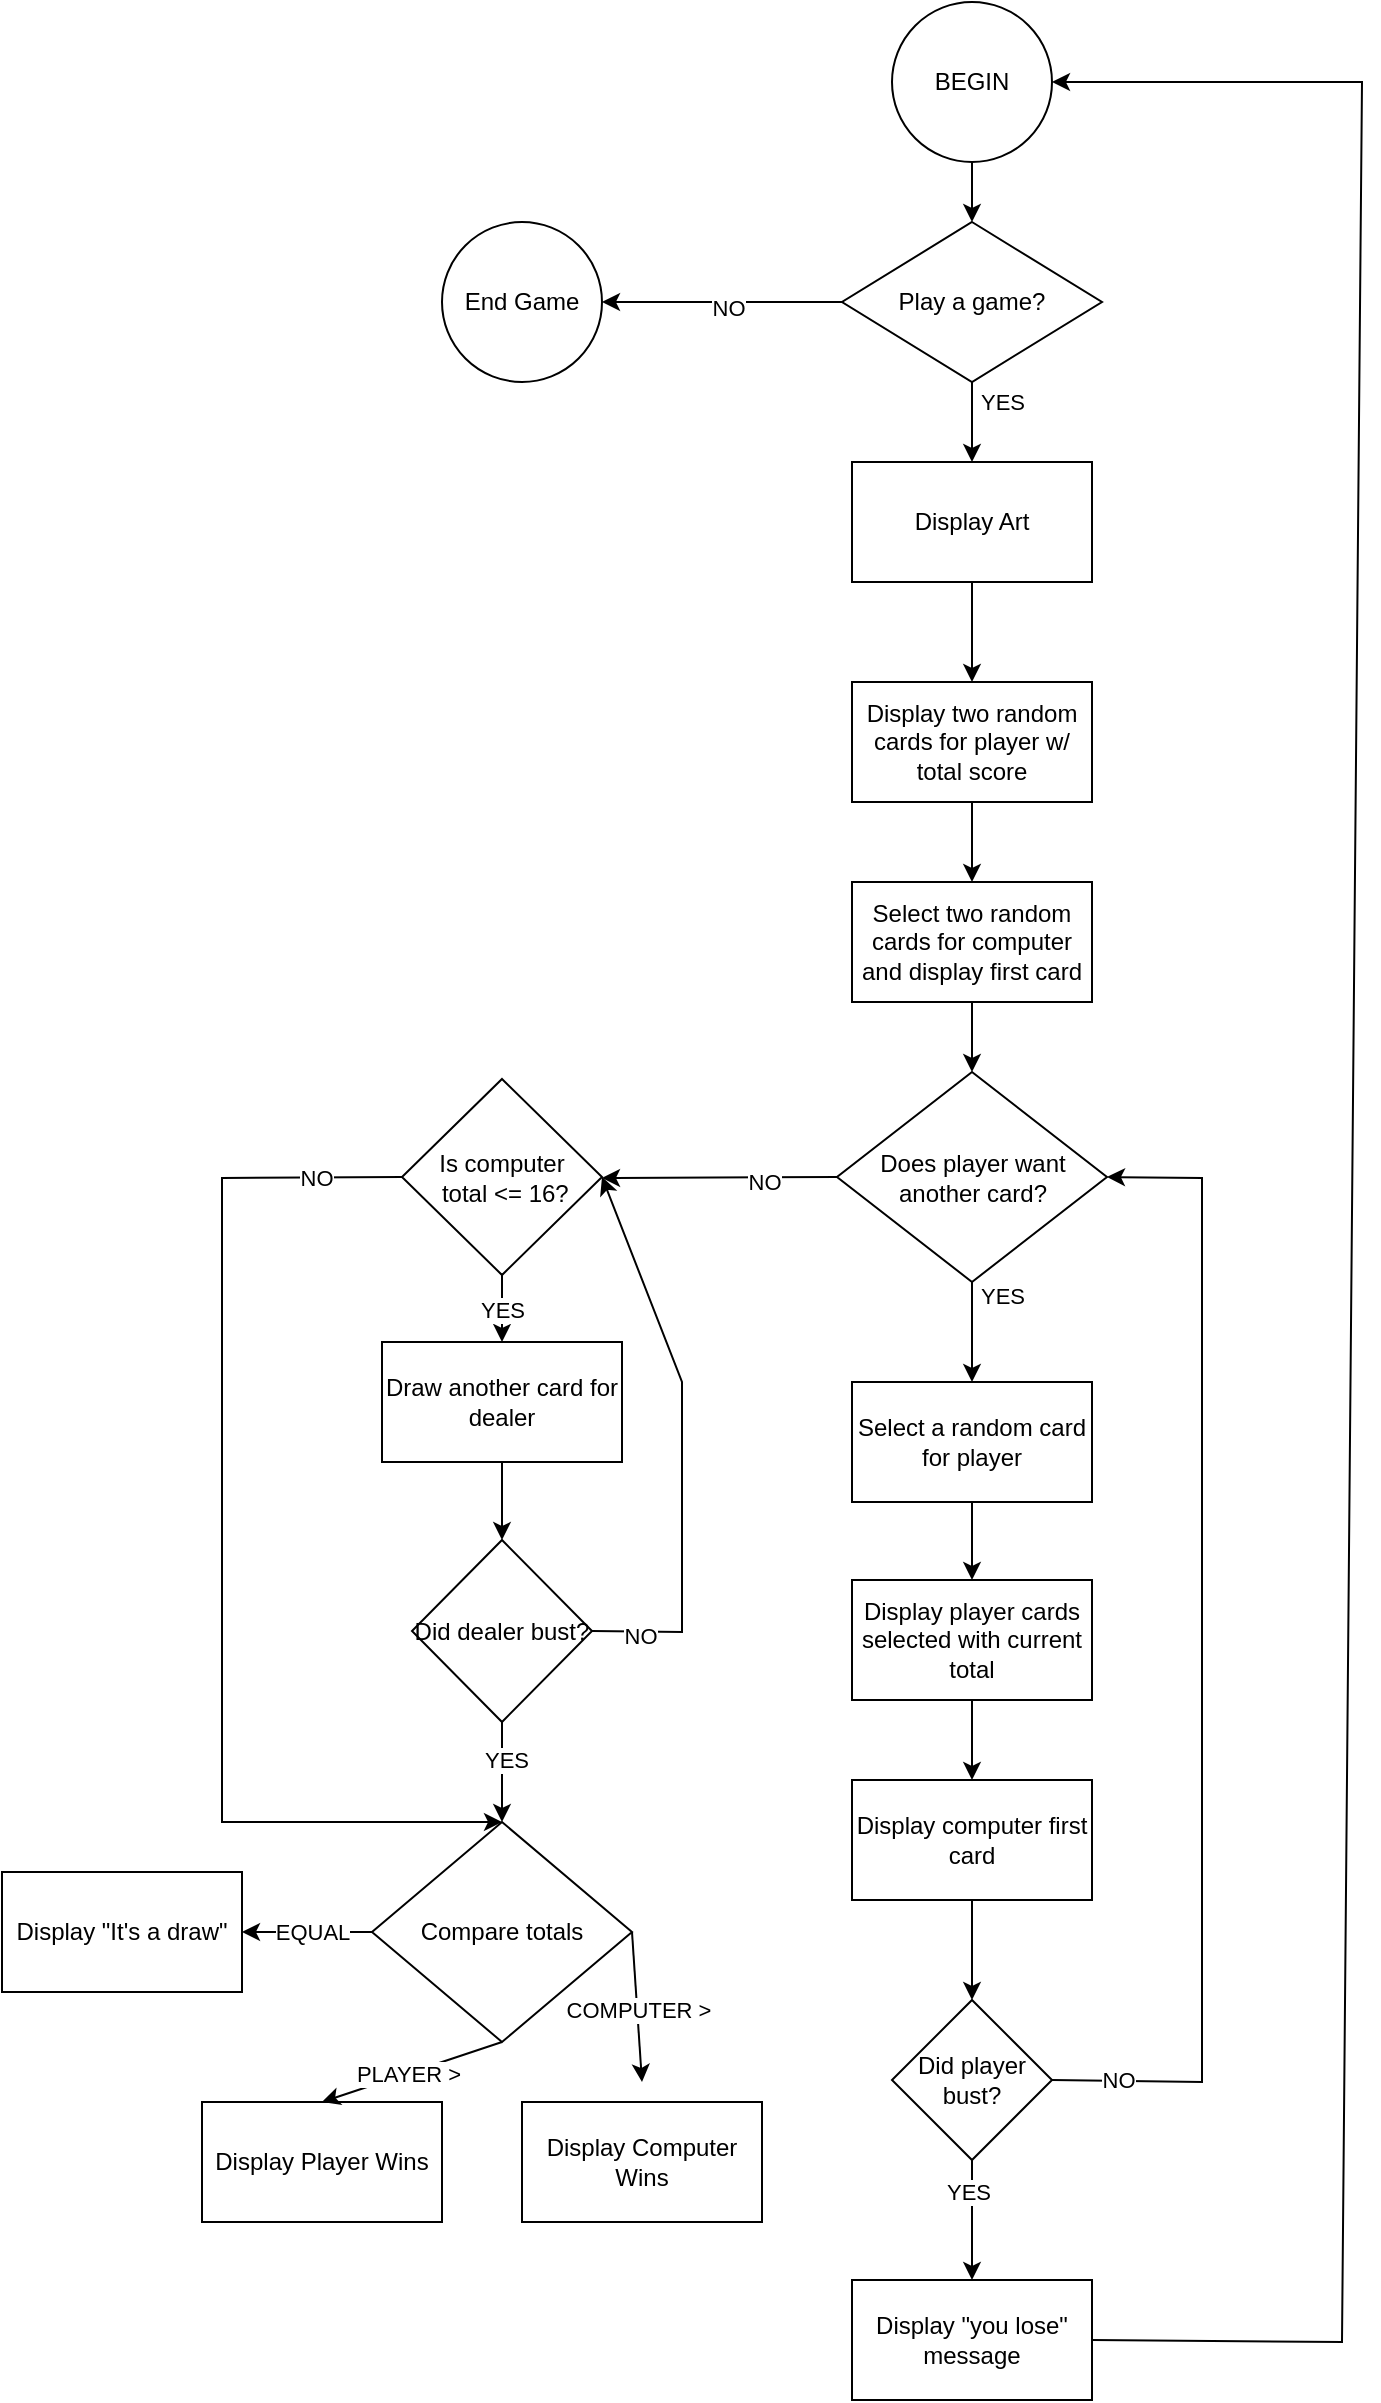 <mxfile version="26.0.11">
  <diagram id="C5RBs43oDa-KdzZeNtuy" name="Page-1">
    <mxGraphModel dx="2030" dy="1818" grid="1" gridSize="10" guides="1" tooltips="1" connect="1" arrows="1" fold="1" page="1" pageScale="1" pageWidth="827" pageHeight="1169" math="0" shadow="0">
      <root>
        <mxCell id="WIyWlLk6GJQsqaUBKTNV-0" />
        <mxCell id="WIyWlLk6GJQsqaUBKTNV-1" parent="WIyWlLk6GJQsqaUBKTNV-0" />
        <mxCell id="KUlqm_Rh8vLC3z45I6Um-0" value="&lt;div&gt;Play a game?&lt;/div&gt;" style="rhombus;whiteSpace=wrap;html=1;" vertex="1" parent="WIyWlLk6GJQsqaUBKTNV-1">
          <mxGeometry x="270" y="80" width="130" height="80" as="geometry" />
        </mxCell>
        <mxCell id="KUlqm_Rh8vLC3z45I6Um-1" value="Display Art" style="rounded=0;whiteSpace=wrap;html=1;" vertex="1" parent="WIyWlLk6GJQsqaUBKTNV-1">
          <mxGeometry x="275" y="200" width="120" height="60" as="geometry" />
        </mxCell>
        <mxCell id="KUlqm_Rh8vLC3z45I6Um-2" value="&lt;div&gt;Display two random&lt;/div&gt;&lt;div&gt;cards for player w/ total score&lt;/div&gt;" style="rounded=0;whiteSpace=wrap;html=1;" vertex="1" parent="WIyWlLk6GJQsqaUBKTNV-1">
          <mxGeometry x="275" y="310" width="120" height="60" as="geometry" />
        </mxCell>
        <mxCell id="KUlqm_Rh8vLC3z45I6Um-3" value="Select two random cards for computer and display first card" style="rounded=0;whiteSpace=wrap;html=1;" vertex="1" parent="WIyWlLk6GJQsqaUBKTNV-1">
          <mxGeometry x="275" y="410" width="120" height="60" as="geometry" />
        </mxCell>
        <mxCell id="KUlqm_Rh8vLC3z45I6Um-4" value="Does player want another card?" style="rhombus;whiteSpace=wrap;html=1;" vertex="1" parent="WIyWlLk6GJQsqaUBKTNV-1">
          <mxGeometry x="267.5" y="505" width="135" height="105" as="geometry" />
        </mxCell>
        <mxCell id="KUlqm_Rh8vLC3z45I6Um-5" value="" style="endArrow=classic;html=1;rounded=0;exitX=0.5;exitY=1;exitDx=0;exitDy=0;" edge="1" parent="WIyWlLk6GJQsqaUBKTNV-1" source="KUlqm_Rh8vLC3z45I6Um-0" target="KUlqm_Rh8vLC3z45I6Um-1">
          <mxGeometry width="50" height="50" relative="1" as="geometry">
            <mxPoint x="390" y="440" as="sourcePoint" />
            <mxPoint x="440" y="390" as="targetPoint" />
          </mxGeometry>
        </mxCell>
        <mxCell id="KUlqm_Rh8vLC3z45I6Um-8" value="YES" style="edgeLabel;html=1;align=center;verticalAlign=middle;resizable=0;points=[];" vertex="1" connectable="0" parent="KUlqm_Rh8vLC3z45I6Um-5">
          <mxGeometry x="0.2" relative="1" as="geometry">
            <mxPoint x="15" y="-14" as="offset" />
          </mxGeometry>
        </mxCell>
        <mxCell id="KUlqm_Rh8vLC3z45I6Um-6" value="" style="endArrow=classic;html=1;rounded=0;exitX=0.5;exitY=1;exitDx=0;exitDy=0;" edge="1" parent="WIyWlLk6GJQsqaUBKTNV-1" source="KUlqm_Rh8vLC3z45I6Um-1" target="KUlqm_Rh8vLC3z45I6Um-2">
          <mxGeometry width="50" height="50" relative="1" as="geometry">
            <mxPoint x="390" y="440" as="sourcePoint" />
            <mxPoint x="440" y="390" as="targetPoint" />
          </mxGeometry>
        </mxCell>
        <mxCell id="KUlqm_Rh8vLC3z45I6Um-7" value="" style="endArrow=classic;html=1;rounded=0;exitX=0.5;exitY=1;exitDx=0;exitDy=0;" edge="1" parent="WIyWlLk6GJQsqaUBKTNV-1" source="KUlqm_Rh8vLC3z45I6Um-2">
          <mxGeometry width="50" height="50" relative="1" as="geometry">
            <mxPoint x="390" y="440" as="sourcePoint" />
            <mxPoint x="335" y="410" as="targetPoint" />
          </mxGeometry>
        </mxCell>
        <mxCell id="KUlqm_Rh8vLC3z45I6Um-10" value="" style="endArrow=classic;html=1;rounded=0;exitX=0.5;exitY=1;exitDx=0;exitDy=0;entryX=0.5;entryY=0;entryDx=0;entryDy=0;" edge="1" parent="WIyWlLk6GJQsqaUBKTNV-1" source="KUlqm_Rh8vLC3z45I6Um-3" target="KUlqm_Rh8vLC3z45I6Um-4">
          <mxGeometry width="50" height="50" relative="1" as="geometry">
            <mxPoint x="290" y="380" as="sourcePoint" />
            <mxPoint x="340" y="330" as="targetPoint" />
          </mxGeometry>
        </mxCell>
        <mxCell id="KUlqm_Rh8vLC3z45I6Um-11" value="" style="endArrow=classic;html=1;rounded=0;exitX=0;exitY=0.5;exitDx=0;exitDy=0;entryX=1;entryY=0.5;entryDx=0;entryDy=0;" edge="1" parent="WIyWlLk6GJQsqaUBKTNV-1" source="KUlqm_Rh8vLC3z45I6Um-0" target="KUlqm_Rh8vLC3z45I6Um-28">
          <mxGeometry width="50" height="50" relative="1" as="geometry">
            <mxPoint x="360" y="380" as="sourcePoint" />
            <mxPoint x="170" y="120" as="targetPoint" />
          </mxGeometry>
        </mxCell>
        <mxCell id="KUlqm_Rh8vLC3z45I6Um-12" value="NO" style="edgeLabel;html=1;align=center;verticalAlign=middle;resizable=0;points=[];" vertex="1" connectable="0" parent="KUlqm_Rh8vLC3z45I6Um-11">
          <mxGeometry x="-0.044" y="3" relative="1" as="geometry">
            <mxPoint as="offset" />
          </mxGeometry>
        </mxCell>
        <mxCell id="KUlqm_Rh8vLC3z45I6Um-13" value="Display player cards selected with current total" style="rounded=0;whiteSpace=wrap;html=1;" vertex="1" parent="WIyWlLk6GJQsqaUBKTNV-1">
          <mxGeometry x="275" y="759" width="120" height="60" as="geometry" />
        </mxCell>
        <mxCell id="KUlqm_Rh8vLC3z45I6Um-14" value="" style="endArrow=classic;html=1;rounded=0;exitX=0.5;exitY=1;exitDx=0;exitDy=0;" edge="1" parent="WIyWlLk6GJQsqaUBKTNV-1" source="KUlqm_Rh8vLC3z45I6Um-4" target="KUlqm_Rh8vLC3z45I6Um-32">
          <mxGeometry width="50" height="50" relative="1" as="geometry">
            <mxPoint x="300" y="610" as="sourcePoint" />
            <mxPoint x="335" y="660" as="targetPoint" />
          </mxGeometry>
        </mxCell>
        <mxCell id="KUlqm_Rh8vLC3z45I6Um-15" value="YES" style="edgeLabel;html=1;align=center;verticalAlign=middle;resizable=0;points=[];" vertex="1" connectable="0" parent="KUlqm_Rh8vLC3z45I6Um-14">
          <mxGeometry x="-0.29" y="2" relative="1" as="geometry">
            <mxPoint x="13" y="-11" as="offset" />
          </mxGeometry>
        </mxCell>
        <mxCell id="KUlqm_Rh8vLC3z45I6Um-16" value="Display computer first card" style="rounded=0;whiteSpace=wrap;html=1;" vertex="1" parent="WIyWlLk6GJQsqaUBKTNV-1">
          <mxGeometry x="275" y="859" width="120" height="60" as="geometry" />
        </mxCell>
        <mxCell id="KUlqm_Rh8vLC3z45I6Um-17" value="Did player bust?" style="rhombus;whiteSpace=wrap;html=1;" vertex="1" parent="WIyWlLk6GJQsqaUBKTNV-1">
          <mxGeometry x="295" y="969" width="80" height="80" as="geometry" />
        </mxCell>
        <mxCell id="KUlqm_Rh8vLC3z45I6Um-18" value="" style="endArrow=classic;html=1;rounded=0;entryX=0.5;entryY=0;entryDx=0;entryDy=0;exitX=0.5;exitY=1;exitDx=0;exitDy=0;" edge="1" parent="WIyWlLk6GJQsqaUBKTNV-1" source="KUlqm_Rh8vLC3z45I6Um-13" target="KUlqm_Rh8vLC3z45I6Um-16">
          <mxGeometry width="50" height="50" relative="1" as="geometry">
            <mxPoint x="160" y="809" as="sourcePoint" />
            <mxPoint x="210" y="759" as="targetPoint" />
          </mxGeometry>
        </mxCell>
        <mxCell id="KUlqm_Rh8vLC3z45I6Um-19" value="" style="endArrow=classic;html=1;rounded=0;entryX=0.5;entryY=0;entryDx=0;entryDy=0;exitX=0.5;exitY=1;exitDx=0;exitDy=0;" edge="1" parent="WIyWlLk6GJQsqaUBKTNV-1" source="KUlqm_Rh8vLC3z45I6Um-16" target="KUlqm_Rh8vLC3z45I6Um-17">
          <mxGeometry width="50" height="50" relative="1" as="geometry">
            <mxPoint x="160" y="809" as="sourcePoint" />
            <mxPoint x="210" y="759" as="targetPoint" />
          </mxGeometry>
        </mxCell>
        <mxCell id="KUlqm_Rh8vLC3z45I6Um-20" value="Display &quot;you lose&quot; message" style="rounded=0;whiteSpace=wrap;html=1;" vertex="1" parent="WIyWlLk6GJQsqaUBKTNV-1">
          <mxGeometry x="275" y="1109" width="120" height="60" as="geometry" />
        </mxCell>
        <mxCell id="KUlqm_Rh8vLC3z45I6Um-21" value="" style="endArrow=classic;html=1;rounded=0;" edge="1" parent="WIyWlLk6GJQsqaUBKTNV-1" source="KUlqm_Rh8vLC3z45I6Um-17" target="KUlqm_Rh8vLC3z45I6Um-20">
          <mxGeometry width="50" height="50" relative="1" as="geometry">
            <mxPoint x="160" y="999" as="sourcePoint" />
            <mxPoint x="210" y="949" as="targetPoint" />
          </mxGeometry>
        </mxCell>
        <mxCell id="KUlqm_Rh8vLC3z45I6Um-23" value="YES" style="edgeLabel;html=1;align=center;verticalAlign=middle;resizable=0;points=[];" vertex="1" connectable="0" parent="KUlqm_Rh8vLC3z45I6Um-21">
          <mxGeometry x="-0.465" y="-2" relative="1" as="geometry">
            <mxPoint as="offset" />
          </mxGeometry>
        </mxCell>
        <mxCell id="KUlqm_Rh8vLC3z45I6Um-22" value="" style="endArrow=classic;html=1;rounded=0;exitX=1;exitY=0.5;exitDx=0;exitDy=0;entryX=1;entryY=0.5;entryDx=0;entryDy=0;" edge="1" parent="WIyWlLk6GJQsqaUBKTNV-1" source="KUlqm_Rh8vLC3z45I6Um-17" target="KUlqm_Rh8vLC3z45I6Um-4">
          <mxGeometry width="50" height="50" relative="1" as="geometry">
            <mxPoint x="160" y="910" as="sourcePoint" />
            <mxPoint x="530" y="520" as="targetPoint" />
            <Array as="points">
              <mxPoint x="450" y="1010" />
              <mxPoint x="450" y="750" />
              <mxPoint x="450" y="558" />
            </Array>
          </mxGeometry>
        </mxCell>
        <mxCell id="KUlqm_Rh8vLC3z45I6Um-24" value="NO" style="edgeLabel;html=1;align=center;verticalAlign=middle;resizable=0;points=[];" vertex="1" connectable="0" parent="KUlqm_Rh8vLC3z45I6Um-22">
          <mxGeometry x="-0.887" y="1" relative="1" as="geometry">
            <mxPoint as="offset" />
          </mxGeometry>
        </mxCell>
        <mxCell id="KUlqm_Rh8vLC3z45I6Um-25" value="BEGIN" style="ellipse;whiteSpace=wrap;html=1;aspect=fixed;" vertex="1" parent="WIyWlLk6GJQsqaUBKTNV-1">
          <mxGeometry x="295" y="-30" width="80" height="80" as="geometry" />
        </mxCell>
        <mxCell id="KUlqm_Rh8vLC3z45I6Um-26" value="" style="endArrow=classic;html=1;rounded=0;exitX=1;exitY=0.5;exitDx=0;exitDy=0;entryX=1;entryY=0.5;entryDx=0;entryDy=0;" edge="1" parent="WIyWlLk6GJQsqaUBKTNV-1" source="KUlqm_Rh8vLC3z45I6Um-20" target="KUlqm_Rh8vLC3z45I6Um-25">
          <mxGeometry width="50" height="50" relative="1" as="geometry">
            <mxPoint x="160" y="720" as="sourcePoint" />
            <mxPoint x="540" y="160" as="targetPoint" />
            <Array as="points">
              <mxPoint x="520" y="1140" />
              <mxPoint x="530" y="10" />
            </Array>
          </mxGeometry>
        </mxCell>
        <mxCell id="KUlqm_Rh8vLC3z45I6Um-27" value="" style="endArrow=classic;html=1;rounded=0;exitX=0.5;exitY=1;exitDx=0;exitDy=0;entryX=0.5;entryY=0;entryDx=0;entryDy=0;" edge="1" parent="WIyWlLk6GJQsqaUBKTNV-1" source="KUlqm_Rh8vLC3z45I6Um-25" target="KUlqm_Rh8vLC3z45I6Um-0">
          <mxGeometry width="50" height="50" relative="1" as="geometry">
            <mxPoint x="160" y="310" as="sourcePoint" />
            <mxPoint x="210" y="260" as="targetPoint" />
          </mxGeometry>
        </mxCell>
        <mxCell id="KUlqm_Rh8vLC3z45I6Um-28" value="End Game" style="ellipse;whiteSpace=wrap;html=1;aspect=fixed;" vertex="1" parent="WIyWlLk6GJQsqaUBKTNV-1">
          <mxGeometry x="70" y="80" width="80" height="80" as="geometry" />
        </mxCell>
        <mxCell id="KUlqm_Rh8vLC3z45I6Um-30" value="" style="endArrow=classic;html=1;rounded=0;exitX=0;exitY=0.5;exitDx=0;exitDy=0;entryX=1;entryY=0.5;entryDx=0;entryDy=0;" edge="1" parent="WIyWlLk6GJQsqaUBKTNV-1" source="KUlqm_Rh8vLC3z45I6Um-4">
          <mxGeometry width="50" height="50" relative="1" as="geometry">
            <mxPoint x="160" y="690" as="sourcePoint" />
            <mxPoint x="150" y="558" as="targetPoint" />
          </mxGeometry>
        </mxCell>
        <mxCell id="KUlqm_Rh8vLC3z45I6Um-31" value="NO" style="edgeLabel;html=1;align=center;verticalAlign=middle;resizable=0;points=[];" vertex="1" connectable="0" parent="KUlqm_Rh8vLC3z45I6Um-30">
          <mxGeometry x="-0.367" y="2" relative="1" as="geometry">
            <mxPoint as="offset" />
          </mxGeometry>
        </mxCell>
        <mxCell id="KUlqm_Rh8vLC3z45I6Um-32" value="Select a random card for player" style="rounded=0;whiteSpace=wrap;html=1;" vertex="1" parent="WIyWlLk6GJQsqaUBKTNV-1">
          <mxGeometry x="275" y="660" width="120" height="60" as="geometry" />
        </mxCell>
        <mxCell id="KUlqm_Rh8vLC3z45I6Um-33" value="" style="endArrow=classic;html=1;rounded=0;entryX=0.5;entryY=0;entryDx=0;entryDy=0;exitX=0.5;exitY=1;exitDx=0;exitDy=0;" edge="1" parent="WIyWlLk6GJQsqaUBKTNV-1" source="KUlqm_Rh8vLC3z45I6Um-32" target="KUlqm_Rh8vLC3z45I6Um-13">
          <mxGeometry width="50" height="50" relative="1" as="geometry">
            <mxPoint x="190" y="740" as="sourcePoint" />
            <mxPoint x="240" y="690" as="targetPoint" />
          </mxGeometry>
        </mxCell>
        <mxCell id="KUlqm_Rh8vLC3z45I6Um-34" value="Draw another card for dealer" style="rounded=0;whiteSpace=wrap;html=1;" vertex="1" parent="WIyWlLk6GJQsqaUBKTNV-1">
          <mxGeometry x="40" y="640" width="120" height="60" as="geometry" />
        </mxCell>
        <mxCell id="KUlqm_Rh8vLC3z45I6Um-35" value="&lt;div&gt;Is computer&lt;/div&gt;&lt;div&gt;&amp;nbsp;total &amp;lt;= 16?&lt;/div&gt;" style="rhombus;whiteSpace=wrap;html=1;" vertex="1" parent="WIyWlLk6GJQsqaUBKTNV-1">
          <mxGeometry x="50" y="508.5" width="100" height="98" as="geometry" />
        </mxCell>
        <mxCell id="KUlqm_Rh8vLC3z45I6Um-37" value="" style="endArrow=classic;html=1;rounded=0;exitX=0.5;exitY=1;exitDx=0;exitDy=0;entryX=0.5;entryY=0;entryDx=0;entryDy=0;" edge="1" parent="WIyWlLk6GJQsqaUBKTNV-1" source="KUlqm_Rh8vLC3z45I6Um-35" target="KUlqm_Rh8vLC3z45I6Um-34">
          <mxGeometry width="50" height="50" relative="1" as="geometry">
            <mxPoint x="190" y="610" as="sourcePoint" />
            <mxPoint x="240" y="560" as="targetPoint" />
          </mxGeometry>
        </mxCell>
        <mxCell id="KUlqm_Rh8vLC3z45I6Um-38" value="YES" style="edgeLabel;html=1;align=center;verticalAlign=middle;resizable=0;points=[];" vertex="1" connectable="0" parent="KUlqm_Rh8vLC3z45I6Um-37">
          <mxGeometry x="0.029" relative="1" as="geometry">
            <mxPoint as="offset" />
          </mxGeometry>
        </mxCell>
        <mxCell id="KUlqm_Rh8vLC3z45I6Um-40" value="Did dealer bust?" style="rhombus;whiteSpace=wrap;html=1;" vertex="1" parent="WIyWlLk6GJQsqaUBKTNV-1">
          <mxGeometry x="55" y="739" width="90" height="91" as="geometry" />
        </mxCell>
        <mxCell id="KUlqm_Rh8vLC3z45I6Um-41" value="" style="endArrow=classic;html=1;rounded=0;exitX=0.5;exitY=1;exitDx=0;exitDy=0;entryX=0.5;entryY=0;entryDx=0;entryDy=0;" edge="1" parent="WIyWlLk6GJQsqaUBKTNV-1" source="KUlqm_Rh8vLC3z45I6Um-34" target="KUlqm_Rh8vLC3z45I6Um-40">
          <mxGeometry width="50" height="50" relative="1" as="geometry">
            <mxPoint x="190" y="640" as="sourcePoint" />
            <mxPoint x="240" y="590" as="targetPoint" />
          </mxGeometry>
        </mxCell>
        <mxCell id="KUlqm_Rh8vLC3z45I6Um-42" value="" style="endArrow=classic;html=1;rounded=0;exitX=1;exitY=0.5;exitDx=0;exitDy=0;entryX=1;entryY=0.5;entryDx=0;entryDy=0;" edge="1" parent="WIyWlLk6GJQsqaUBKTNV-1" source="KUlqm_Rh8vLC3z45I6Um-40" target="KUlqm_Rh8vLC3z45I6Um-35">
          <mxGeometry width="50" height="50" relative="1" as="geometry">
            <mxPoint x="190" y="640" as="sourcePoint" />
            <mxPoint x="240" y="590" as="targetPoint" />
            <Array as="points">
              <mxPoint x="190" y="785" />
              <mxPoint x="190" y="660" />
            </Array>
          </mxGeometry>
        </mxCell>
        <mxCell id="KUlqm_Rh8vLC3z45I6Um-43" value="NO" style="edgeLabel;html=1;align=center;verticalAlign=middle;resizable=0;points=[];" vertex="1" connectable="0" parent="KUlqm_Rh8vLC3z45I6Um-42">
          <mxGeometry x="-0.828" y="-2" relative="1" as="geometry">
            <mxPoint as="offset" />
          </mxGeometry>
        </mxCell>
        <mxCell id="KUlqm_Rh8vLC3z45I6Um-45" value="Compare totals" style="rhombus;whiteSpace=wrap;html=1;" vertex="1" parent="WIyWlLk6GJQsqaUBKTNV-1">
          <mxGeometry x="35" y="880" width="130" height="110" as="geometry" />
        </mxCell>
        <mxCell id="KUlqm_Rh8vLC3z45I6Um-46" value="" style="endArrow=classic;html=1;rounded=0;exitX=0.5;exitY=1;exitDx=0;exitDy=0;entryX=0.5;entryY=0;entryDx=0;entryDy=0;" edge="1" parent="WIyWlLk6GJQsqaUBKTNV-1" source="KUlqm_Rh8vLC3z45I6Um-40" target="KUlqm_Rh8vLC3z45I6Um-45">
          <mxGeometry width="50" height="50" relative="1" as="geometry">
            <mxPoint x="190" y="790" as="sourcePoint" />
            <mxPoint x="240" y="740" as="targetPoint" />
          </mxGeometry>
        </mxCell>
        <mxCell id="KUlqm_Rh8vLC3z45I6Um-47" value="YES" style="edgeLabel;html=1;align=center;verticalAlign=middle;resizable=0;points=[];" vertex="1" connectable="0" parent="KUlqm_Rh8vLC3z45I6Um-46">
          <mxGeometry x="-0.242" y="2" relative="1" as="geometry">
            <mxPoint as="offset" />
          </mxGeometry>
        </mxCell>
        <mxCell id="KUlqm_Rh8vLC3z45I6Um-48" value="Display &quot;It&#39;s a draw&quot;" style="rounded=0;whiteSpace=wrap;html=1;" vertex="1" parent="WIyWlLk6GJQsqaUBKTNV-1">
          <mxGeometry x="-150" y="905" width="120" height="60" as="geometry" />
        </mxCell>
        <mxCell id="KUlqm_Rh8vLC3z45I6Um-50" value="" style="endArrow=classic;html=1;rounded=0;exitX=0;exitY=0.5;exitDx=0;exitDy=0;entryX=1;entryY=0.5;entryDx=0;entryDy=0;" edge="1" parent="WIyWlLk6GJQsqaUBKTNV-1" source="KUlqm_Rh8vLC3z45I6Um-45" target="KUlqm_Rh8vLC3z45I6Um-48">
          <mxGeometry width="50" height="50" relative="1" as="geometry">
            <mxPoint x="190" y="790" as="sourcePoint" />
            <mxPoint x="240" y="740" as="targetPoint" />
          </mxGeometry>
        </mxCell>
        <mxCell id="KUlqm_Rh8vLC3z45I6Um-55" value="EQUAL" style="edgeLabel;html=1;align=center;verticalAlign=middle;resizable=0;points=[];" vertex="1" connectable="0" parent="KUlqm_Rh8vLC3z45I6Um-50">
          <mxGeometry x="-0.07" relative="1" as="geometry">
            <mxPoint as="offset" />
          </mxGeometry>
        </mxCell>
        <mxCell id="KUlqm_Rh8vLC3z45I6Um-51" value="Display Player Wins" style="rounded=0;whiteSpace=wrap;html=1;" vertex="1" parent="WIyWlLk6GJQsqaUBKTNV-1">
          <mxGeometry x="-50" y="1020" width="120" height="60" as="geometry" />
        </mxCell>
        <mxCell id="KUlqm_Rh8vLC3z45I6Um-52" value="" style="endArrow=classic;html=1;rounded=0;exitX=0.5;exitY=1;exitDx=0;exitDy=0;entryX=0.5;entryY=0;entryDx=0;entryDy=0;" edge="1" parent="WIyWlLk6GJQsqaUBKTNV-1" source="KUlqm_Rh8vLC3z45I6Um-45" target="KUlqm_Rh8vLC3z45I6Um-51">
          <mxGeometry width="50" height="50" relative="1" as="geometry">
            <mxPoint x="190" y="790" as="sourcePoint" />
            <mxPoint x="240" y="740" as="targetPoint" />
          </mxGeometry>
        </mxCell>
        <mxCell id="KUlqm_Rh8vLC3z45I6Um-56" value="PLAYER &amp;gt;" style="edgeLabel;html=1;align=center;verticalAlign=middle;resizable=0;points=[];" vertex="1" connectable="0" parent="KUlqm_Rh8vLC3z45I6Um-52">
          <mxGeometry x="0.051" relative="1" as="geometry">
            <mxPoint as="offset" />
          </mxGeometry>
        </mxCell>
        <mxCell id="KUlqm_Rh8vLC3z45I6Um-53" value="Display Computer Wins" style="rounded=0;whiteSpace=wrap;html=1;" vertex="1" parent="WIyWlLk6GJQsqaUBKTNV-1">
          <mxGeometry x="110" y="1020" width="120" height="60" as="geometry" />
        </mxCell>
        <mxCell id="KUlqm_Rh8vLC3z45I6Um-54" value="" style="endArrow=classic;html=1;rounded=0;exitX=1;exitY=0.5;exitDx=0;exitDy=0;" edge="1" parent="WIyWlLk6GJQsqaUBKTNV-1" source="KUlqm_Rh8vLC3z45I6Um-45">
          <mxGeometry width="50" height="50" relative="1" as="geometry">
            <mxPoint x="190" y="790" as="sourcePoint" />
            <mxPoint x="170" y="1010" as="targetPoint" />
          </mxGeometry>
        </mxCell>
        <mxCell id="KUlqm_Rh8vLC3z45I6Um-57" value="COMPUTER &amp;gt;" style="edgeLabel;html=1;align=center;verticalAlign=middle;resizable=0;points=[];" vertex="1" connectable="0" parent="KUlqm_Rh8vLC3z45I6Um-54">
          <mxGeometry x="0.021" relative="1" as="geometry">
            <mxPoint as="offset" />
          </mxGeometry>
        </mxCell>
        <mxCell id="KUlqm_Rh8vLC3z45I6Um-58" value="" style="endArrow=classic;html=1;rounded=0;exitX=0;exitY=0.5;exitDx=0;exitDy=0;entryX=0.5;entryY=0;entryDx=0;entryDy=0;" edge="1" parent="WIyWlLk6GJQsqaUBKTNV-1" source="KUlqm_Rh8vLC3z45I6Um-35" target="KUlqm_Rh8vLC3z45I6Um-45">
          <mxGeometry width="50" height="50" relative="1" as="geometry">
            <mxPoint x="190" y="610" as="sourcePoint" />
            <mxPoint x="-120" y="790" as="targetPoint" />
            <Array as="points">
              <mxPoint x="-40" y="558" />
              <mxPoint x="-40" y="720" />
              <mxPoint x="-40" y="880" />
            </Array>
          </mxGeometry>
        </mxCell>
        <mxCell id="KUlqm_Rh8vLC3z45I6Um-59" value="NO" style="edgeLabel;html=1;align=center;verticalAlign=middle;resizable=0;points=[];" vertex="1" connectable="0" parent="KUlqm_Rh8vLC3z45I6Um-58">
          <mxGeometry x="-0.843" relative="1" as="geometry">
            <mxPoint as="offset" />
          </mxGeometry>
        </mxCell>
      </root>
    </mxGraphModel>
  </diagram>
</mxfile>
